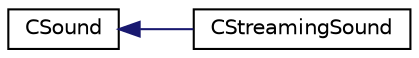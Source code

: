 digraph G
{
  edge [fontname="Helvetica",fontsize="10",labelfontname="Helvetica",labelfontsize="10"];
  node [fontname="Helvetica",fontsize="10",shape=record];
  rankdir="LR";
  Node1 [label="CSound",height=0.2,width=0.4,color="black", fillcolor="white", style="filled",URL="$class_c_sound.html"];
  Node1 -> Node2 [dir="back",color="midnightblue",fontsize="10",style="solid",fontname="Helvetica"];
  Node2 [label="CStreamingSound",height=0.2,width=0.4,color="black", fillcolor="white", style="filled",URL="$class_c_streaming_sound.html"];
}
